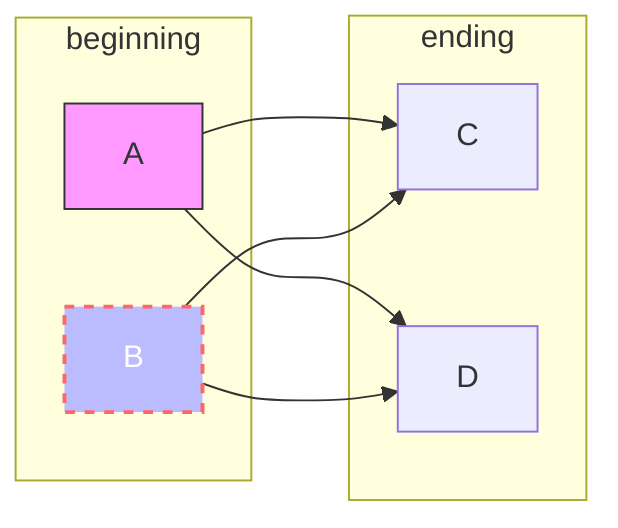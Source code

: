 graph LR

A & B--> C & D
style A fill:#f9f,stroke:#333,stroke-width:px
style B fill:#bbf,stroke:#f66,stroke-width:2px,color:#fff,stroke-dasharray: 5 5

subgraph beginning
A & B
end

subgraph ending
C & D
end